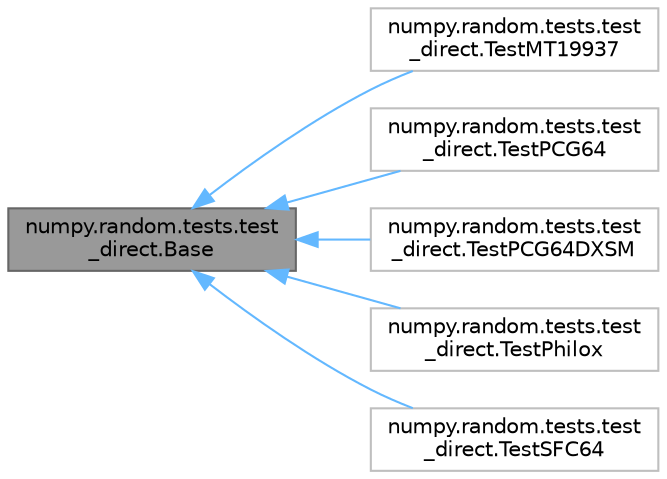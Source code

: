 digraph "numpy.random.tests.test_direct.Base"
{
 // LATEX_PDF_SIZE
  bgcolor="transparent";
  edge [fontname=Helvetica,fontsize=10,labelfontname=Helvetica,labelfontsize=10];
  node [fontname=Helvetica,fontsize=10,shape=box,height=0.2,width=0.4];
  rankdir="LR";
  Node1 [id="Node000001",label="numpy.random.tests.test\l_direct.Base",height=0.2,width=0.4,color="gray40", fillcolor="grey60", style="filled", fontcolor="black",tooltip=" "];
  Node1 -> Node2 [id="edge1_Node000001_Node000002",dir="back",color="steelblue1",style="solid",tooltip=" "];
  Node2 [id="Node000002",label="numpy.random.tests.test\l_direct.TestMT19937",height=0.2,width=0.4,color="grey75", fillcolor="white", style="filled",URL="$d7/d2a/classnumpy_1_1random_1_1tests_1_1test__direct_1_1TestMT19937.html",tooltip=" "];
  Node1 -> Node3 [id="edge2_Node000001_Node000003",dir="back",color="steelblue1",style="solid",tooltip=" "];
  Node3 [id="Node000003",label="numpy.random.tests.test\l_direct.TestPCG64",height=0.2,width=0.4,color="grey75", fillcolor="white", style="filled",URL="$d8/d3b/classnumpy_1_1random_1_1tests_1_1test__direct_1_1TestPCG64.html",tooltip=" "];
  Node1 -> Node4 [id="edge3_Node000001_Node000004",dir="back",color="steelblue1",style="solid",tooltip=" "];
  Node4 [id="Node000004",label="numpy.random.tests.test\l_direct.TestPCG64DXSM",height=0.2,width=0.4,color="grey75", fillcolor="white", style="filled",URL="$de/d60/classnumpy_1_1random_1_1tests_1_1test__direct_1_1TestPCG64DXSM.html",tooltip=" "];
  Node1 -> Node5 [id="edge4_Node000001_Node000005",dir="back",color="steelblue1",style="solid",tooltip=" "];
  Node5 [id="Node000005",label="numpy.random.tests.test\l_direct.TestPhilox",height=0.2,width=0.4,color="grey75", fillcolor="white", style="filled",URL="$d1/df2/classnumpy_1_1random_1_1tests_1_1test__direct_1_1TestPhilox.html",tooltip=" "];
  Node1 -> Node6 [id="edge5_Node000001_Node000006",dir="back",color="steelblue1",style="solid",tooltip=" "];
  Node6 [id="Node000006",label="numpy.random.tests.test\l_direct.TestSFC64",height=0.2,width=0.4,color="grey75", fillcolor="white", style="filled",URL="$df/d46/classnumpy_1_1random_1_1tests_1_1test__direct_1_1TestSFC64.html",tooltip=" "];
}
